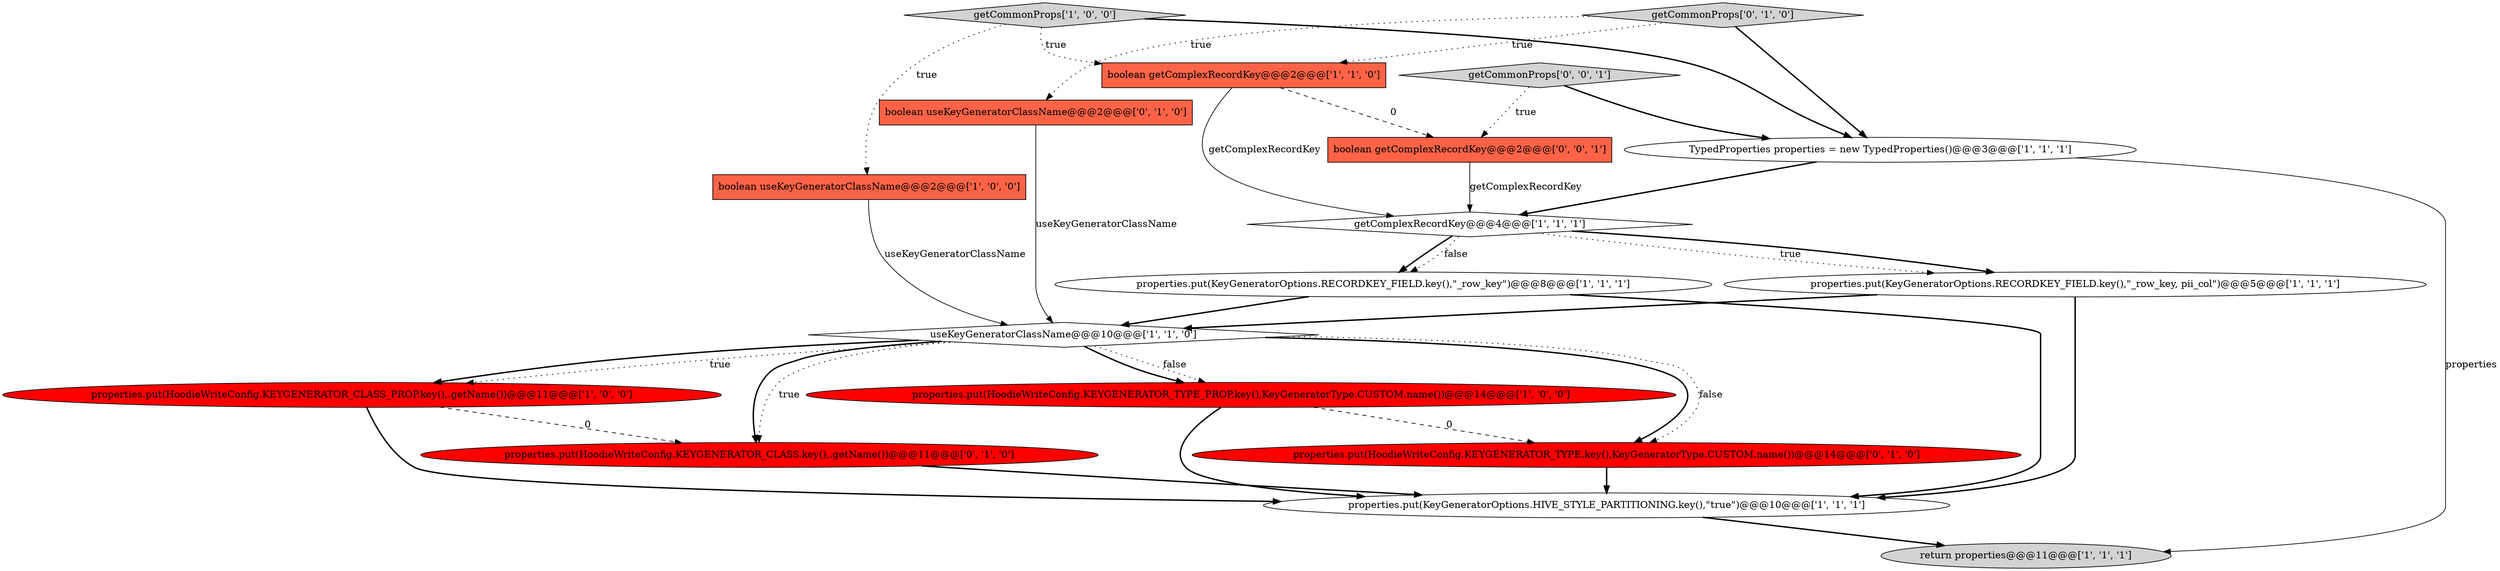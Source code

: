 digraph {
6 [style = filled, label = "boolean getComplexRecordKey@@@2@@@['1', '1', '0']", fillcolor = tomato, shape = box image = "AAA0AAABBB1BBB"];
2 [style = filled, label = "properties.put(KeyGeneratorOptions.HIVE_STYLE_PARTITIONING.key(),\"true\")@@@10@@@['1', '1', '1']", fillcolor = white, shape = ellipse image = "AAA0AAABBB1BBB"];
3 [style = filled, label = "getComplexRecordKey@@@4@@@['1', '1', '1']", fillcolor = white, shape = diamond image = "AAA0AAABBB1BBB"];
5 [style = filled, label = "return properties@@@11@@@['1', '1', '1']", fillcolor = lightgray, shape = ellipse image = "AAA0AAABBB1BBB"];
12 [style = filled, label = "properties.put(HoodieWriteConfig.KEYGENERATOR_TYPE.key(),KeyGeneratorType.CUSTOM.name())@@@14@@@['0', '1', '0']", fillcolor = red, shape = ellipse image = "AAA1AAABBB2BBB"];
15 [style = filled, label = "properties.put(HoodieWriteConfig.KEYGENERATOR_CLASS.key(),.getName())@@@11@@@['0', '1', '0']", fillcolor = red, shape = ellipse image = "AAA1AAABBB2BBB"];
16 [style = filled, label = "boolean getComplexRecordKey@@@2@@@['0', '0', '1']", fillcolor = tomato, shape = box image = "AAA0AAABBB3BBB"];
10 [style = filled, label = "properties.put(KeyGeneratorOptions.RECORDKEY_FIELD.key(),\"_row_key\")@@@8@@@['1', '1', '1']", fillcolor = white, shape = ellipse image = "AAA0AAABBB1BBB"];
17 [style = filled, label = "getCommonProps['0', '0', '1']", fillcolor = lightgray, shape = diamond image = "AAA0AAABBB3BBB"];
0 [style = filled, label = "useKeyGeneratorClassName@@@10@@@['1', '1', '0']", fillcolor = white, shape = diamond image = "AAA0AAABBB1BBB"];
8 [style = filled, label = "properties.put(HoodieWriteConfig.KEYGENERATOR_TYPE_PROP.key(),KeyGeneratorType.CUSTOM.name())@@@14@@@['1', '0', '0']", fillcolor = red, shape = ellipse image = "AAA1AAABBB1BBB"];
9 [style = filled, label = "TypedProperties properties = new TypedProperties()@@@3@@@['1', '1', '1']", fillcolor = white, shape = ellipse image = "AAA0AAABBB1BBB"];
14 [style = filled, label = "getCommonProps['0', '1', '0']", fillcolor = lightgray, shape = diamond image = "AAA0AAABBB2BBB"];
1 [style = filled, label = "properties.put(HoodieWriteConfig.KEYGENERATOR_CLASS_PROP.key(),.getName())@@@11@@@['1', '0', '0']", fillcolor = red, shape = ellipse image = "AAA1AAABBB1BBB"];
11 [style = filled, label = "getCommonProps['1', '0', '0']", fillcolor = lightgray, shape = diamond image = "AAA0AAABBB1BBB"];
7 [style = filled, label = "properties.put(KeyGeneratorOptions.RECORDKEY_FIELD.key(),\"_row_key, pii_col\")@@@5@@@['1', '1', '1']", fillcolor = white, shape = ellipse image = "AAA0AAABBB1BBB"];
13 [style = filled, label = "boolean useKeyGeneratorClassName@@@2@@@['0', '1', '0']", fillcolor = tomato, shape = box image = "AAA0AAABBB2BBB"];
4 [style = filled, label = "boolean useKeyGeneratorClassName@@@2@@@['1', '0', '0']", fillcolor = tomato, shape = box image = "AAA0AAABBB1BBB"];
15->2 [style = bold, label=""];
3->7 [style = dotted, label="true"];
0->8 [style = dotted, label="false"];
0->15 [style = dotted, label="true"];
1->15 [style = dashed, label="0"];
0->12 [style = bold, label=""];
17->9 [style = bold, label=""];
16->3 [style = solid, label="getComplexRecordKey"];
13->0 [style = solid, label="useKeyGeneratorClassName"];
4->0 [style = solid, label="useKeyGeneratorClassName"];
9->5 [style = solid, label="properties"];
8->12 [style = dashed, label="0"];
7->0 [style = bold, label=""];
11->4 [style = dotted, label="true"];
11->9 [style = bold, label=""];
0->15 [style = bold, label=""];
14->13 [style = dotted, label="true"];
17->16 [style = dotted, label="true"];
3->10 [style = bold, label=""];
3->10 [style = dotted, label="false"];
12->2 [style = bold, label=""];
6->16 [style = dashed, label="0"];
8->2 [style = bold, label=""];
3->7 [style = bold, label=""];
7->2 [style = bold, label=""];
0->1 [style = bold, label=""];
11->6 [style = dotted, label="true"];
0->1 [style = dotted, label="true"];
10->0 [style = bold, label=""];
0->8 [style = bold, label=""];
6->3 [style = solid, label="getComplexRecordKey"];
9->3 [style = bold, label=""];
0->12 [style = dotted, label="false"];
14->9 [style = bold, label=""];
10->2 [style = bold, label=""];
1->2 [style = bold, label=""];
2->5 [style = bold, label=""];
14->6 [style = dotted, label="true"];
}
